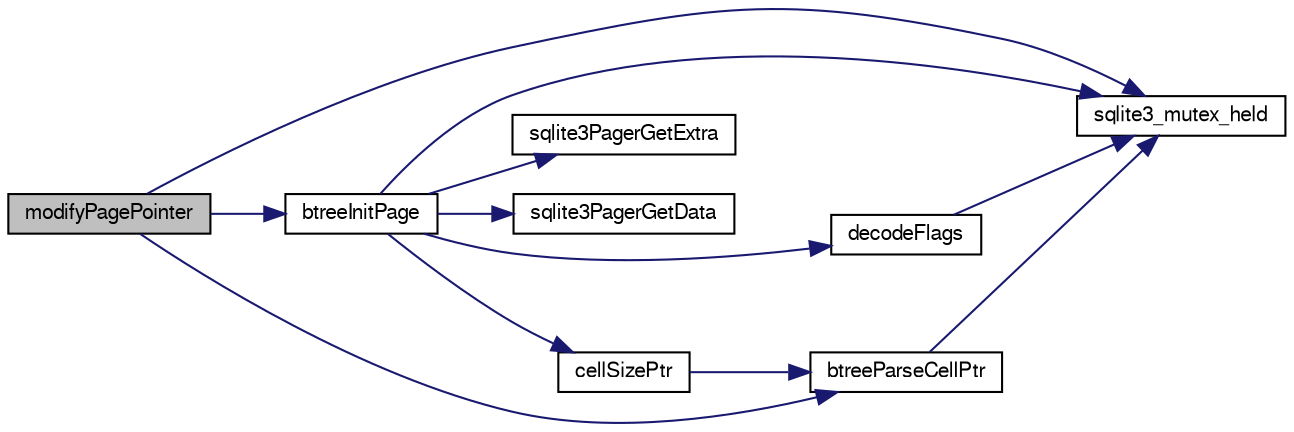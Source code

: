 digraph "modifyPagePointer"
{
  edge [fontname="FreeSans",fontsize="10",labelfontname="FreeSans",labelfontsize="10"];
  node [fontname="FreeSans",fontsize="10",shape=record];
  rankdir="LR";
  Node168963 [label="modifyPagePointer",height=0.2,width=0.4,color="black", fillcolor="grey75", style="filled", fontcolor="black"];
  Node168963 -> Node168964 [color="midnightblue",fontsize="10",style="solid",fontname="FreeSans"];
  Node168964 [label="sqlite3_mutex_held",height=0.2,width=0.4,color="black", fillcolor="white", style="filled",URL="$sqlite3_8c.html#acf77da68932b6bc163c5e68547ecc3e7"];
  Node168963 -> Node168965 [color="midnightblue",fontsize="10",style="solid",fontname="FreeSans"];
  Node168965 [label="btreeInitPage",height=0.2,width=0.4,color="black", fillcolor="white", style="filled",URL="$sqlite3_8c.html#a3fbef3abda22e9a3f72c2873ec0b26a3"];
  Node168965 -> Node168964 [color="midnightblue",fontsize="10",style="solid",fontname="FreeSans"];
  Node168965 -> Node168966 [color="midnightblue",fontsize="10",style="solid",fontname="FreeSans"];
  Node168966 [label="sqlite3PagerGetExtra",height=0.2,width=0.4,color="black", fillcolor="white", style="filled",URL="$sqlite3_8c.html#a48e879a6d20f06f27390973ab8d59bd7"];
  Node168965 -> Node168967 [color="midnightblue",fontsize="10",style="solid",fontname="FreeSans"];
  Node168967 [label="sqlite3PagerGetData",height=0.2,width=0.4,color="black", fillcolor="white", style="filled",URL="$sqlite3_8c.html#a9dd340e56fb4b7fad4df339595b8d8a2"];
  Node168965 -> Node168968 [color="midnightblue",fontsize="10",style="solid",fontname="FreeSans"];
  Node168968 [label="decodeFlags",height=0.2,width=0.4,color="black", fillcolor="white", style="filled",URL="$sqlite3_8c.html#acb168e46383706f31cefd555da235eae"];
  Node168968 -> Node168964 [color="midnightblue",fontsize="10",style="solid",fontname="FreeSans"];
  Node168965 -> Node168969 [color="midnightblue",fontsize="10",style="solid",fontname="FreeSans"];
  Node168969 [label="cellSizePtr",height=0.2,width=0.4,color="black", fillcolor="white", style="filled",URL="$sqlite3_8c.html#a6c95c9aac1c8a00490e36674f43e76ec"];
  Node168969 -> Node168970 [color="midnightblue",fontsize="10",style="solid",fontname="FreeSans"];
  Node168970 [label="btreeParseCellPtr",height=0.2,width=0.4,color="black", fillcolor="white", style="filled",URL="$sqlite3_8c.html#a1eba22ca0ddf563de0b29c64551c759f"];
  Node168970 -> Node168964 [color="midnightblue",fontsize="10",style="solid",fontname="FreeSans"];
  Node168963 -> Node168970 [color="midnightblue",fontsize="10",style="solid",fontname="FreeSans"];
}
